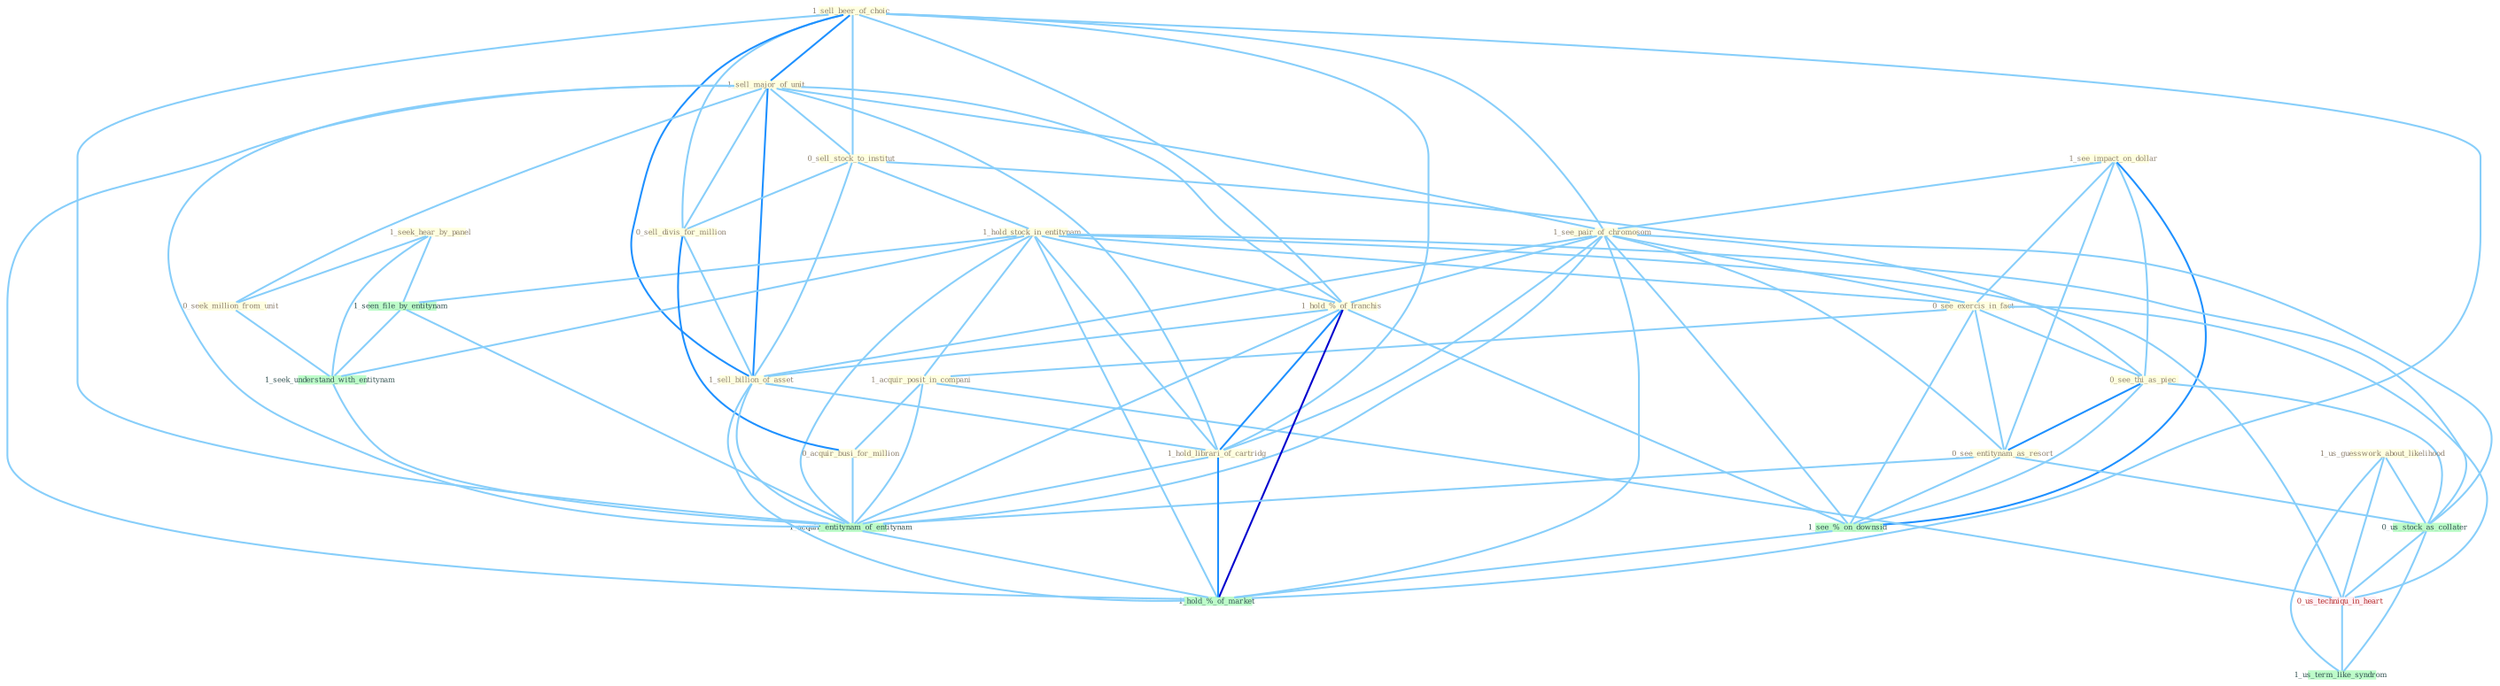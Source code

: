 Graph G{ 
    node
    [shape=polygon,style=filled,width=.5,height=.06,color="#BDFCC9",fixedsize=true,fontsize=4,
    fontcolor="#2f4f4f"];
    {node
    [color="#ffffe0", fontcolor="#8b7d6b"] "1_sell_beer_of_choic " "1_see_impact_on_dollar " "1_sell_major_of_unit " "0_sell_stock_to_institut " "1_seek_hear_by_panel " "1_hold_stock_in_entitynam " "1_see_pair_of_chromosom " "0_see_exercis_in_fact " "1_acquir_posit_in_compani " "1_hold_%_of_franchis " "0_see_thi_as_piec " "0_sell_divis_for_million " "0_see_entitynam_as_resort " "1_sell_billion_of_asset " "1_hold_librari_of_cartridg " "1_us_guesswork_about_likelihood " "0_seek_million_from_unit " "0_acquir_busi_for_million "}
{node [color="#fff0f5", fontcolor="#b22222"] "0_us_techniqu_in_heart "}
edge [color="#B0E2FF"];

	"1_sell_beer_of_choic " -- "1_sell_major_of_unit " [w="2", color="#1e90ff" , len=0.8];
	"1_sell_beer_of_choic " -- "0_sell_stock_to_institut " [w="1", color="#87cefa" ];
	"1_sell_beer_of_choic " -- "1_see_pair_of_chromosom " [w="1", color="#87cefa" ];
	"1_sell_beer_of_choic " -- "1_hold_%_of_franchis " [w="1", color="#87cefa" ];
	"1_sell_beer_of_choic " -- "0_sell_divis_for_million " [w="1", color="#87cefa" ];
	"1_sell_beer_of_choic " -- "1_sell_billion_of_asset " [w="2", color="#1e90ff" , len=0.8];
	"1_sell_beer_of_choic " -- "1_hold_librari_of_cartridg " [w="1", color="#87cefa" ];
	"1_sell_beer_of_choic " -- "1_acquir_entitynam_of_entitynam " [w="1", color="#87cefa" ];
	"1_sell_beer_of_choic " -- "1_hold_%_of_market " [w="1", color="#87cefa" ];
	"1_see_impact_on_dollar " -- "1_see_pair_of_chromosom " [w="1", color="#87cefa" ];
	"1_see_impact_on_dollar " -- "0_see_exercis_in_fact " [w="1", color="#87cefa" ];
	"1_see_impact_on_dollar " -- "0_see_thi_as_piec " [w="1", color="#87cefa" ];
	"1_see_impact_on_dollar " -- "0_see_entitynam_as_resort " [w="1", color="#87cefa" ];
	"1_see_impact_on_dollar " -- "1_see_%_on_downsid " [w="2", color="#1e90ff" , len=0.8];
	"1_sell_major_of_unit " -- "0_sell_stock_to_institut " [w="1", color="#87cefa" ];
	"1_sell_major_of_unit " -- "1_see_pair_of_chromosom " [w="1", color="#87cefa" ];
	"1_sell_major_of_unit " -- "1_hold_%_of_franchis " [w="1", color="#87cefa" ];
	"1_sell_major_of_unit " -- "0_sell_divis_for_million " [w="1", color="#87cefa" ];
	"1_sell_major_of_unit " -- "1_sell_billion_of_asset " [w="2", color="#1e90ff" , len=0.8];
	"1_sell_major_of_unit " -- "1_hold_librari_of_cartridg " [w="1", color="#87cefa" ];
	"1_sell_major_of_unit " -- "0_seek_million_from_unit " [w="1", color="#87cefa" ];
	"1_sell_major_of_unit " -- "1_acquir_entitynam_of_entitynam " [w="1", color="#87cefa" ];
	"1_sell_major_of_unit " -- "1_hold_%_of_market " [w="1", color="#87cefa" ];
	"0_sell_stock_to_institut " -- "1_hold_stock_in_entitynam " [w="1", color="#87cefa" ];
	"0_sell_stock_to_institut " -- "0_sell_divis_for_million " [w="1", color="#87cefa" ];
	"0_sell_stock_to_institut " -- "1_sell_billion_of_asset " [w="1", color="#87cefa" ];
	"0_sell_stock_to_institut " -- "0_us_stock_as_collater " [w="1", color="#87cefa" ];
	"1_seek_hear_by_panel " -- "0_seek_million_from_unit " [w="1", color="#87cefa" ];
	"1_seek_hear_by_panel " -- "1_seen_file_by_entitynam " [w="1", color="#87cefa" ];
	"1_seek_hear_by_panel " -- "1_seek_understand_with_entitynam " [w="1", color="#87cefa" ];
	"1_hold_stock_in_entitynam " -- "0_see_exercis_in_fact " [w="1", color="#87cefa" ];
	"1_hold_stock_in_entitynam " -- "1_acquir_posit_in_compani " [w="1", color="#87cefa" ];
	"1_hold_stock_in_entitynam " -- "1_hold_%_of_franchis " [w="1", color="#87cefa" ];
	"1_hold_stock_in_entitynam " -- "1_hold_librari_of_cartridg " [w="1", color="#87cefa" ];
	"1_hold_stock_in_entitynam " -- "1_seen_file_by_entitynam " [w="1", color="#87cefa" ];
	"1_hold_stock_in_entitynam " -- "0_us_stock_as_collater " [w="1", color="#87cefa" ];
	"1_hold_stock_in_entitynam " -- "1_seek_understand_with_entitynam " [w="1", color="#87cefa" ];
	"1_hold_stock_in_entitynam " -- "1_acquir_entitynam_of_entitynam " [w="1", color="#87cefa" ];
	"1_hold_stock_in_entitynam " -- "0_us_techniqu_in_heart " [w="1", color="#87cefa" ];
	"1_hold_stock_in_entitynam " -- "1_hold_%_of_market " [w="1", color="#87cefa" ];
	"1_see_pair_of_chromosom " -- "0_see_exercis_in_fact " [w="1", color="#87cefa" ];
	"1_see_pair_of_chromosom " -- "1_hold_%_of_franchis " [w="1", color="#87cefa" ];
	"1_see_pair_of_chromosom " -- "0_see_thi_as_piec " [w="1", color="#87cefa" ];
	"1_see_pair_of_chromosom " -- "0_see_entitynam_as_resort " [w="1", color="#87cefa" ];
	"1_see_pair_of_chromosom " -- "1_sell_billion_of_asset " [w="1", color="#87cefa" ];
	"1_see_pair_of_chromosom " -- "1_hold_librari_of_cartridg " [w="1", color="#87cefa" ];
	"1_see_pair_of_chromosom " -- "1_acquir_entitynam_of_entitynam " [w="1", color="#87cefa" ];
	"1_see_pair_of_chromosom " -- "1_see_%_on_downsid " [w="1", color="#87cefa" ];
	"1_see_pair_of_chromosom " -- "1_hold_%_of_market " [w="1", color="#87cefa" ];
	"0_see_exercis_in_fact " -- "1_acquir_posit_in_compani " [w="1", color="#87cefa" ];
	"0_see_exercis_in_fact " -- "0_see_thi_as_piec " [w="1", color="#87cefa" ];
	"0_see_exercis_in_fact " -- "0_see_entitynam_as_resort " [w="1", color="#87cefa" ];
	"0_see_exercis_in_fact " -- "0_us_techniqu_in_heart " [w="1", color="#87cefa" ];
	"0_see_exercis_in_fact " -- "1_see_%_on_downsid " [w="1", color="#87cefa" ];
	"1_acquir_posit_in_compani " -- "0_acquir_busi_for_million " [w="1", color="#87cefa" ];
	"1_acquir_posit_in_compani " -- "1_acquir_entitynam_of_entitynam " [w="1", color="#87cefa" ];
	"1_acquir_posit_in_compani " -- "0_us_techniqu_in_heart " [w="1", color="#87cefa" ];
	"1_hold_%_of_franchis " -- "1_sell_billion_of_asset " [w="1", color="#87cefa" ];
	"1_hold_%_of_franchis " -- "1_hold_librari_of_cartridg " [w="2", color="#1e90ff" , len=0.8];
	"1_hold_%_of_franchis " -- "1_acquir_entitynam_of_entitynam " [w="1", color="#87cefa" ];
	"1_hold_%_of_franchis " -- "1_see_%_on_downsid " [w="1", color="#87cefa" ];
	"1_hold_%_of_franchis " -- "1_hold_%_of_market " [w="3", color="#0000cd" , len=0.6];
	"0_see_thi_as_piec " -- "0_see_entitynam_as_resort " [w="2", color="#1e90ff" , len=0.8];
	"0_see_thi_as_piec " -- "0_us_stock_as_collater " [w="1", color="#87cefa" ];
	"0_see_thi_as_piec " -- "1_see_%_on_downsid " [w="1", color="#87cefa" ];
	"0_sell_divis_for_million " -- "1_sell_billion_of_asset " [w="1", color="#87cefa" ];
	"0_sell_divis_for_million " -- "0_acquir_busi_for_million " [w="2", color="#1e90ff" , len=0.8];
	"0_see_entitynam_as_resort " -- "0_us_stock_as_collater " [w="1", color="#87cefa" ];
	"0_see_entitynam_as_resort " -- "1_acquir_entitynam_of_entitynam " [w="1", color="#87cefa" ];
	"0_see_entitynam_as_resort " -- "1_see_%_on_downsid " [w="1", color="#87cefa" ];
	"1_sell_billion_of_asset " -- "1_hold_librari_of_cartridg " [w="1", color="#87cefa" ];
	"1_sell_billion_of_asset " -- "1_acquir_entitynam_of_entitynam " [w="1", color="#87cefa" ];
	"1_sell_billion_of_asset " -- "1_hold_%_of_market " [w="1", color="#87cefa" ];
	"1_hold_librari_of_cartridg " -- "1_acquir_entitynam_of_entitynam " [w="1", color="#87cefa" ];
	"1_hold_librari_of_cartridg " -- "1_hold_%_of_market " [w="2", color="#1e90ff" , len=0.8];
	"1_us_guesswork_about_likelihood " -- "0_us_stock_as_collater " [w="1", color="#87cefa" ];
	"1_us_guesswork_about_likelihood " -- "0_us_techniqu_in_heart " [w="1", color="#87cefa" ];
	"1_us_guesswork_about_likelihood " -- "1_us_term_like_syndrom " [w="1", color="#87cefa" ];
	"0_seek_million_from_unit " -- "1_seek_understand_with_entitynam " [w="1", color="#87cefa" ];
	"0_acquir_busi_for_million " -- "1_acquir_entitynam_of_entitynam " [w="1", color="#87cefa" ];
	"1_seen_file_by_entitynam " -- "1_seek_understand_with_entitynam " [w="1", color="#87cefa" ];
	"1_seen_file_by_entitynam " -- "1_acquir_entitynam_of_entitynam " [w="1", color="#87cefa" ];
	"0_us_stock_as_collater " -- "0_us_techniqu_in_heart " [w="1", color="#87cefa" ];
	"0_us_stock_as_collater " -- "1_us_term_like_syndrom " [w="1", color="#87cefa" ];
	"1_seek_understand_with_entitynam " -- "1_acquir_entitynam_of_entitynam " [w="1", color="#87cefa" ];
	"1_acquir_entitynam_of_entitynam " -- "1_hold_%_of_market " [w="1", color="#87cefa" ];
	"0_us_techniqu_in_heart " -- "1_us_term_like_syndrom " [w="1", color="#87cefa" ];
	"1_see_%_on_downsid " -- "1_hold_%_of_market " [w="1", color="#87cefa" ];
}